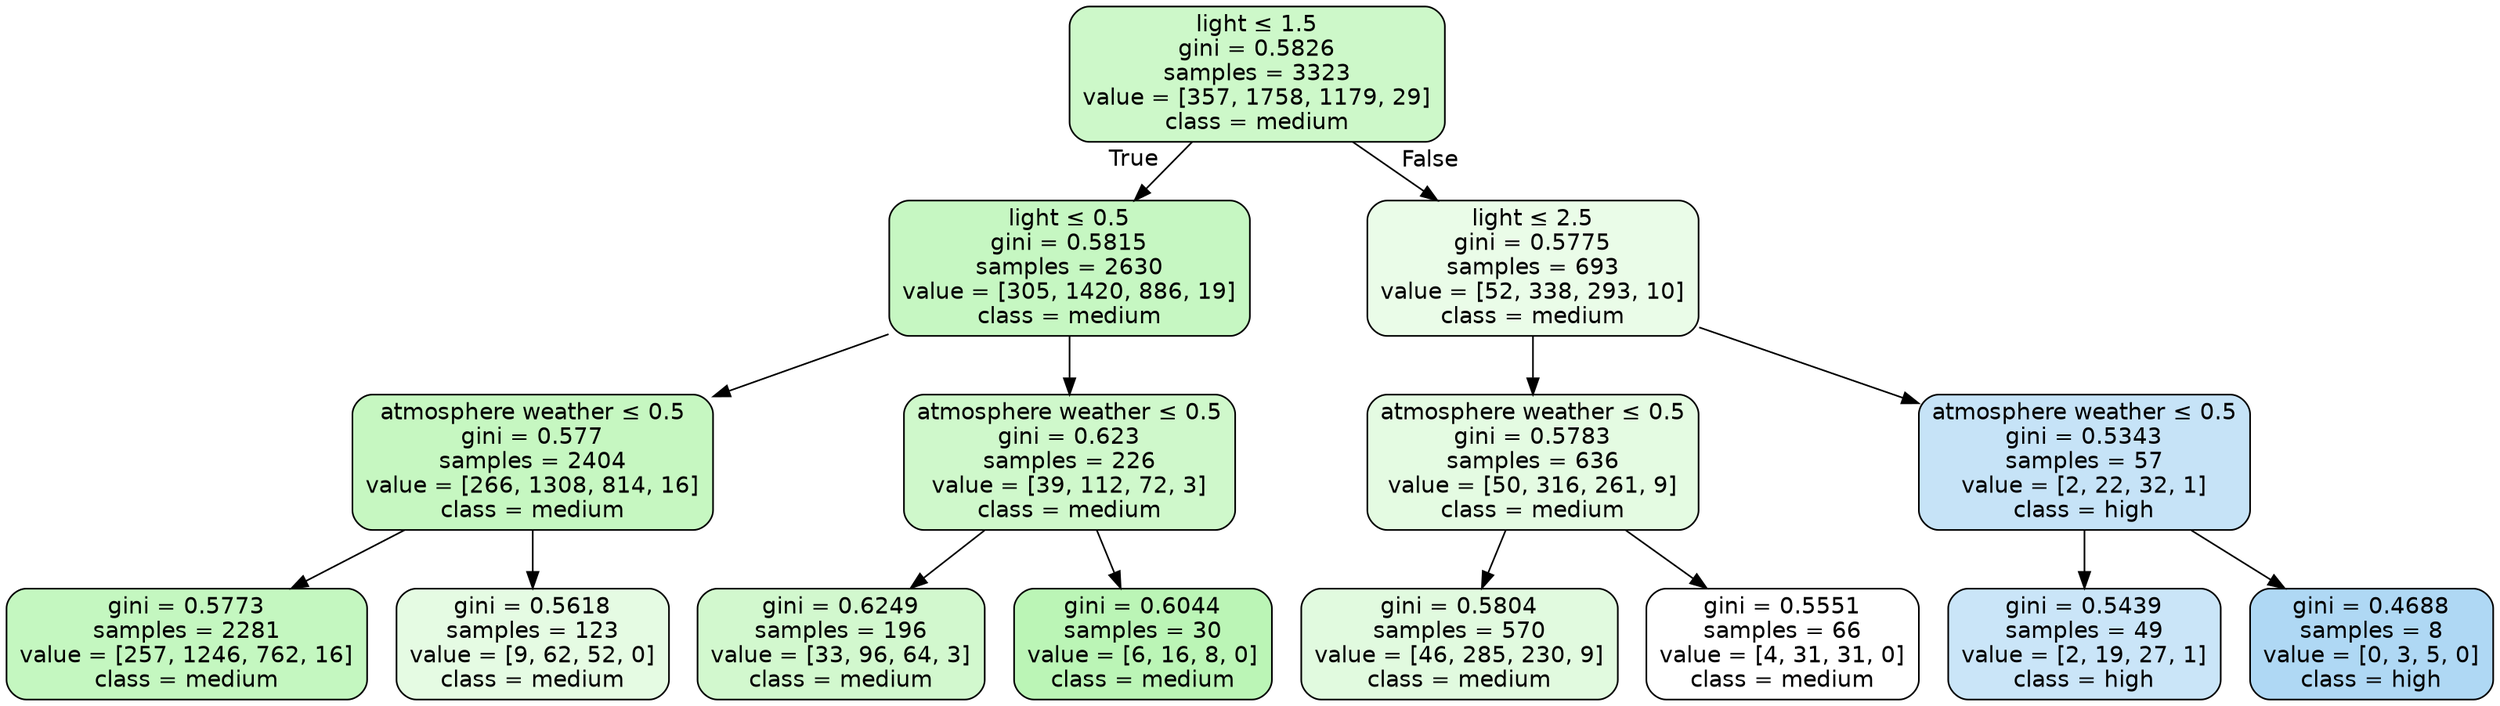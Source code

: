 digraph Tree {
node [shape=box, style="filled, rounded", color="black", fontname=helvetica] ;
edge [fontname=helvetica] ;
0 [label=<light &le; 1.5<br/>gini = 0.5826<br/>samples = 3323<br/>value = [357, 1758, 1179, 29]<br/>class = medium>, fillcolor="#47e53945"] ;
1 [label=<light &le; 0.5<br/>gini = 0.5815<br/>samples = 2630<br/>value = [305, 1420, 886, 19]<br/>class = medium>, fillcolor="#47e5394e"] ;
0 -> 1 [labeldistance=2.5, labelangle=45, headlabel="True"] ;
2 [label=<atmosphere weather &le; 0.5<br/>gini = 0.577<br/>samples = 2404<br/>value = [266, 1308, 814, 16]<br/>class = medium>, fillcolor="#47e5394f"] ;
1 -> 2 ;
3 [label=<gini = 0.5773<br/>samples = 2281<br/>value = [257, 1246, 762, 16]<br/>class = medium>, fillcolor="#47e53951"] ;
2 -> 3 ;
4 [label=<gini = 0.5618<br/>samples = 123<br/>value = [9, 62, 52, 0]<br/>class = medium>, fillcolor="#47e53924"] ;
2 -> 4 ;
5 [label=<atmosphere weather &le; 0.5<br/>gini = 0.623<br/>samples = 226<br/>value = [39, 112, 72, 3]<br/>class = medium>, fillcolor="#47e53942"] ;
1 -> 5 ;
6 [label=<gini = 0.6249<br/>samples = 196<br/>value = [33, 96, 64, 3]<br/>class = medium>, fillcolor="#47e5393e"] ;
5 -> 6 ;
7 [label=<gini = 0.6044<br/>samples = 30<br/>value = [6, 16, 8, 0]<br/>class = medium>, fillcolor="#47e5395d"] ;
5 -> 7 ;
8 [label=<light &le; 2.5<br/>gini = 0.5775<br/>samples = 693<br/>value = [52, 338, 293, 10]<br/>class = medium>, fillcolor="#47e5391d"] ;
0 -> 8 [labeldistance=2.5, labelangle=-45, headlabel="False"] ;
9 [label=<atmosphere weather &le; 0.5<br/>gini = 0.5783<br/>samples = 636<br/>value = [50, 316, 261, 9]<br/>class = medium>, fillcolor="#47e53925"] ;
8 -> 9 ;
10 [label=<gini = 0.5804<br/>samples = 570<br/>value = [46, 285, 230, 9]<br/>class = medium>, fillcolor="#47e53929"] ;
9 -> 10 ;
11 [label=<gini = 0.5551<br/>samples = 66<br/>value = [4, 31, 31, 0]<br/>class = medium>, fillcolor="#47e53900"] ;
9 -> 11 ;
12 [label=<atmosphere weather &le; 0.5<br/>gini = 0.5343<br/>samples = 57<br/>value = [2, 22, 32, 1]<br/>class = high>, fillcolor="#399de549"] ;
8 -> 12 ;
13 [label=<gini = 0.5439<br/>samples = 49<br/>value = [2, 19, 27, 1]<br/>class = high>, fillcolor="#399de544"] ;
12 -> 13 ;
14 [label=<gini = 0.4688<br/>samples = 8<br/>value = [0, 3, 5, 0]<br/>class = high>, fillcolor="#399de566"] ;
12 -> 14 ;
}